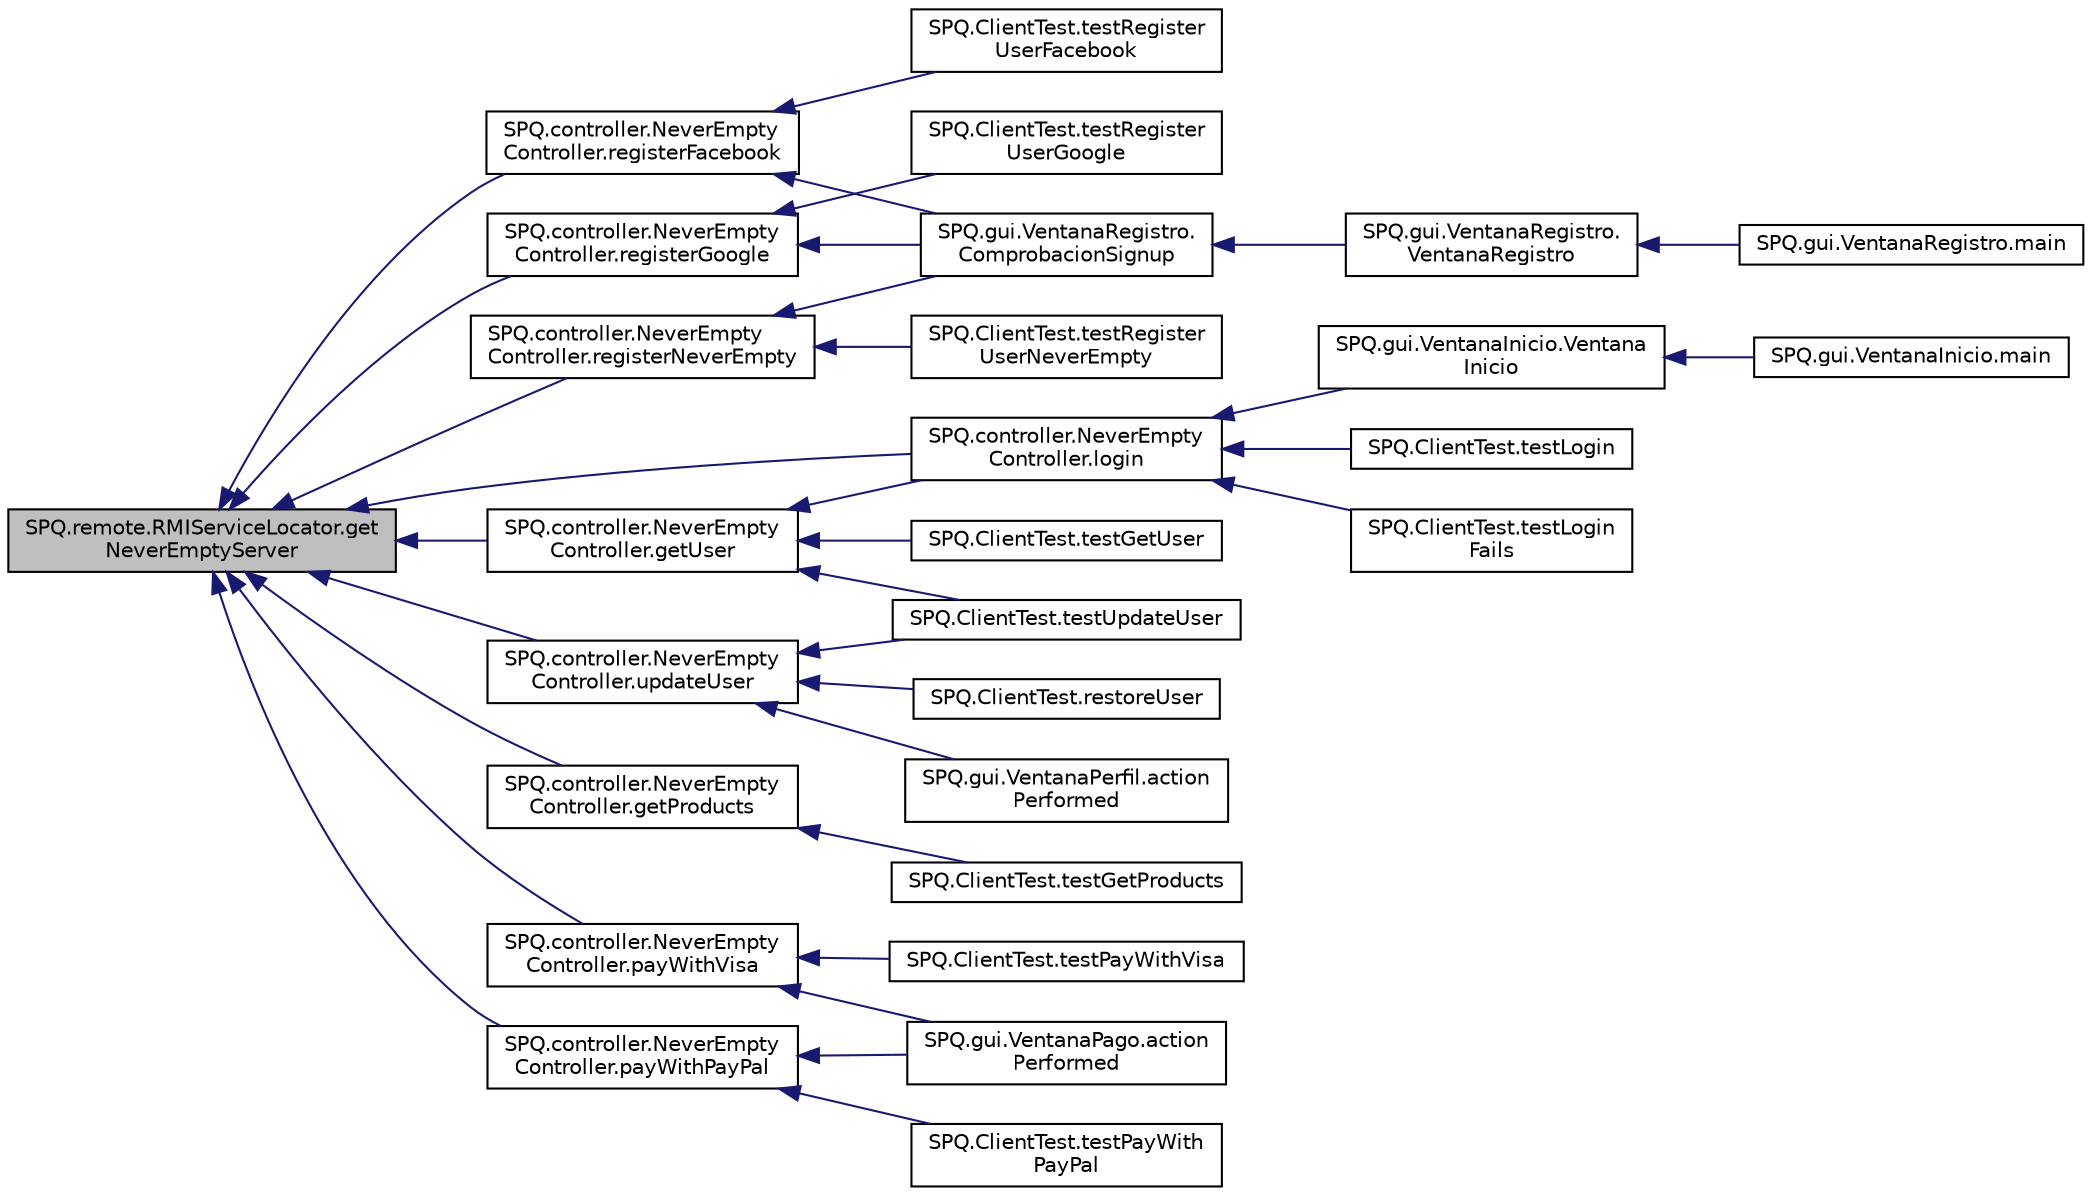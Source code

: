 digraph "SPQ.remote.RMIServiceLocator.getNeverEmptyServer"
{
  edge [fontname="Helvetica",fontsize="10",labelfontname="Helvetica",labelfontsize="10"];
  node [fontname="Helvetica",fontsize="10",shape=record];
  rankdir="LR";
  Node1 [label="SPQ.remote.RMIServiceLocator.get\lNeverEmptyServer",height=0.2,width=0.4,color="black", fillcolor="grey75", style="filled", fontcolor="black"];
  Node1 -> Node2 [dir="back",color="midnightblue",fontsize="10",style="solid",fontname="Helvetica"];
  Node2 [label="SPQ.controller.NeverEmpty\lController.registerGoogle",height=0.2,width=0.4,color="black", fillcolor="white", style="filled",URL="$class_s_p_q_1_1controller_1_1_never_empty_controller.html#a0adc4a1885dcc8ef6fe53bd23ee2316a"];
  Node2 -> Node3 [dir="back",color="midnightblue",fontsize="10",style="solid",fontname="Helvetica"];
  Node3 [label="SPQ.gui.VentanaRegistro.\lComprobacionSignup",height=0.2,width=0.4,color="black", fillcolor="white", style="filled",URL="$class_s_p_q_1_1gui_1_1_ventana_registro.html#a409053f213651ce392699ee8c4f07e66"];
  Node3 -> Node4 [dir="back",color="midnightblue",fontsize="10",style="solid",fontname="Helvetica"];
  Node4 [label="SPQ.gui.VentanaRegistro.\lVentanaRegistro",height=0.2,width=0.4,color="black", fillcolor="white", style="filled",URL="$class_s_p_q_1_1gui_1_1_ventana_registro.html#a40069db92c94222331b181f23744c14f"];
  Node4 -> Node5 [dir="back",color="midnightblue",fontsize="10",style="solid",fontname="Helvetica"];
  Node5 [label="SPQ.gui.VentanaRegistro.main",height=0.2,width=0.4,color="black", fillcolor="white", style="filled",URL="$class_s_p_q_1_1gui_1_1_ventana_registro.html#a8d80a5efba104ecaefab065592e23a68"];
  Node2 -> Node6 [dir="back",color="midnightblue",fontsize="10",style="solid",fontname="Helvetica"];
  Node6 [label="SPQ.ClientTest.testRegister\lUserGoogle",height=0.2,width=0.4,color="black", fillcolor="white", style="filled",URL="$class_s_p_q_1_1_client_test.html#a5f10079da4053b4e2c183b715c246bfa"];
  Node1 -> Node7 [dir="back",color="midnightblue",fontsize="10",style="solid",fontname="Helvetica"];
  Node7 [label="SPQ.controller.NeverEmpty\lController.registerFacebook",height=0.2,width=0.4,color="black", fillcolor="white", style="filled",URL="$class_s_p_q_1_1controller_1_1_never_empty_controller.html#ad766d360d5d5c69d6e6d5b2953b27fac"];
  Node7 -> Node3 [dir="back",color="midnightblue",fontsize="10",style="solid",fontname="Helvetica"];
  Node7 -> Node8 [dir="back",color="midnightblue",fontsize="10",style="solid",fontname="Helvetica"];
  Node8 [label="SPQ.ClientTest.testRegister\lUserFacebook",height=0.2,width=0.4,color="black", fillcolor="white", style="filled",URL="$class_s_p_q_1_1_client_test.html#ae74ec6f1a9672b8dbffeaf89abe44bbd"];
  Node1 -> Node9 [dir="back",color="midnightblue",fontsize="10",style="solid",fontname="Helvetica"];
  Node9 [label="SPQ.controller.NeverEmpty\lController.registerNeverEmpty",height=0.2,width=0.4,color="black", fillcolor="white", style="filled",URL="$class_s_p_q_1_1controller_1_1_never_empty_controller.html#ad02b010ba25f24bf105fe7b4605e3de1"];
  Node9 -> Node3 [dir="back",color="midnightblue",fontsize="10",style="solid",fontname="Helvetica"];
  Node9 -> Node10 [dir="back",color="midnightblue",fontsize="10",style="solid",fontname="Helvetica"];
  Node10 [label="SPQ.ClientTest.testRegister\lUserNeverEmpty",height=0.2,width=0.4,color="black", fillcolor="white", style="filled",URL="$class_s_p_q_1_1_client_test.html#ae5a5c27b65ff1dea107d913ea609cb0c"];
  Node1 -> Node11 [dir="back",color="midnightblue",fontsize="10",style="solid",fontname="Helvetica"];
  Node11 [label="SPQ.controller.NeverEmpty\lController.login",height=0.2,width=0.4,color="black", fillcolor="white", style="filled",URL="$class_s_p_q_1_1controller_1_1_never_empty_controller.html#adb8f5dbbfedb5f3c231de53dccc88899"];
  Node11 -> Node12 [dir="back",color="midnightblue",fontsize="10",style="solid",fontname="Helvetica"];
  Node12 [label="SPQ.gui.VentanaInicio.Ventana\lInicio",height=0.2,width=0.4,color="black", fillcolor="white", style="filled",URL="$class_s_p_q_1_1gui_1_1_ventana_inicio.html#ab74166cbe23810e4b8586849fb86b54e"];
  Node12 -> Node13 [dir="back",color="midnightblue",fontsize="10",style="solid",fontname="Helvetica"];
  Node13 [label="SPQ.gui.VentanaInicio.main",height=0.2,width=0.4,color="black", fillcolor="white", style="filled",URL="$class_s_p_q_1_1gui_1_1_ventana_inicio.html#ab33d2c349f8f7475d2d6833e9bf75e76"];
  Node11 -> Node14 [dir="back",color="midnightblue",fontsize="10",style="solid",fontname="Helvetica"];
  Node14 [label="SPQ.ClientTest.testLogin",height=0.2,width=0.4,color="black", fillcolor="white", style="filled",URL="$class_s_p_q_1_1_client_test.html#a88728d2e3535750655d518d73f81e22b"];
  Node11 -> Node15 [dir="back",color="midnightblue",fontsize="10",style="solid",fontname="Helvetica"];
  Node15 [label="SPQ.ClientTest.testLogin\lFails",height=0.2,width=0.4,color="black", fillcolor="white", style="filled",URL="$class_s_p_q_1_1_client_test.html#ac05d043ac92f1c1083d19eec58e5bbd9"];
  Node1 -> Node16 [dir="back",color="midnightblue",fontsize="10",style="solid",fontname="Helvetica"];
  Node16 [label="SPQ.controller.NeverEmpty\lController.getProducts",height=0.2,width=0.4,color="black", fillcolor="white", style="filled",URL="$class_s_p_q_1_1controller_1_1_never_empty_controller.html#ace99d4d39979b72d620871475a4817f9"];
  Node16 -> Node17 [dir="back",color="midnightblue",fontsize="10",style="solid",fontname="Helvetica"];
  Node17 [label="SPQ.ClientTest.testGetProducts",height=0.2,width=0.4,color="black", fillcolor="white", style="filled",URL="$class_s_p_q_1_1_client_test.html#ab83877066a3bb92e514ca496cb96cdbf"];
  Node1 -> Node18 [dir="back",color="midnightblue",fontsize="10",style="solid",fontname="Helvetica"];
  Node18 [label="SPQ.controller.NeverEmpty\lController.getUser",height=0.2,width=0.4,color="black", fillcolor="white", style="filled",URL="$class_s_p_q_1_1controller_1_1_never_empty_controller.html#a4f799c7fc9ce32740ec45401fa6fd1b1"];
  Node18 -> Node11 [dir="back",color="midnightblue",fontsize="10",style="solid",fontname="Helvetica"];
  Node18 -> Node19 [dir="back",color="midnightblue",fontsize="10",style="solid",fontname="Helvetica"];
  Node19 [label="SPQ.ClientTest.testGetUser",height=0.2,width=0.4,color="black", fillcolor="white", style="filled",URL="$class_s_p_q_1_1_client_test.html#a611b894c9d3826db1d2104e2aae23267"];
  Node18 -> Node20 [dir="back",color="midnightblue",fontsize="10",style="solid",fontname="Helvetica"];
  Node20 [label="SPQ.ClientTest.testUpdateUser",height=0.2,width=0.4,color="black", fillcolor="white", style="filled",URL="$class_s_p_q_1_1_client_test.html#ab6d14403cd66b3b0ab32f8022902588f"];
  Node1 -> Node21 [dir="back",color="midnightblue",fontsize="10",style="solid",fontname="Helvetica"];
  Node21 [label="SPQ.controller.NeverEmpty\lController.payWithPayPal",height=0.2,width=0.4,color="black", fillcolor="white", style="filled",URL="$class_s_p_q_1_1controller_1_1_never_empty_controller.html#aefc0dae2c43c2960719176d390f3ad9c"];
  Node21 -> Node22 [dir="back",color="midnightblue",fontsize="10",style="solid",fontname="Helvetica"];
  Node22 [label="SPQ.gui.VentanaPago.action\lPerformed",height=0.2,width=0.4,color="black", fillcolor="white", style="filled",URL="$class_s_p_q_1_1gui_1_1_ventana_pago.html#a64947ae1b81ff8e561792d9db382b1f9"];
  Node21 -> Node23 [dir="back",color="midnightblue",fontsize="10",style="solid",fontname="Helvetica"];
  Node23 [label="SPQ.ClientTest.testPayWith\lPayPal",height=0.2,width=0.4,color="black", fillcolor="white", style="filled",URL="$class_s_p_q_1_1_client_test.html#afe92931ed84ed471c853004681be4072"];
  Node1 -> Node24 [dir="back",color="midnightblue",fontsize="10",style="solid",fontname="Helvetica"];
  Node24 [label="SPQ.controller.NeverEmpty\lController.payWithVisa",height=0.2,width=0.4,color="black", fillcolor="white", style="filled",URL="$class_s_p_q_1_1controller_1_1_never_empty_controller.html#a79b4d6042b76ad3aee7f11d104d813d6"];
  Node24 -> Node22 [dir="back",color="midnightblue",fontsize="10",style="solid",fontname="Helvetica"];
  Node24 -> Node25 [dir="back",color="midnightblue",fontsize="10",style="solid",fontname="Helvetica"];
  Node25 [label="SPQ.ClientTest.testPayWithVisa",height=0.2,width=0.4,color="black", fillcolor="white", style="filled",URL="$class_s_p_q_1_1_client_test.html#ae6f432ec2c9b37a231883ad94ffb624d"];
  Node1 -> Node26 [dir="back",color="midnightblue",fontsize="10",style="solid",fontname="Helvetica"];
  Node26 [label="SPQ.controller.NeverEmpty\lController.updateUser",height=0.2,width=0.4,color="black", fillcolor="white", style="filled",URL="$class_s_p_q_1_1controller_1_1_never_empty_controller.html#abac74fe36817d476abdd20d19df2092b"];
  Node26 -> Node27 [dir="back",color="midnightblue",fontsize="10",style="solid",fontname="Helvetica"];
  Node27 [label="SPQ.gui.VentanaPerfil.action\lPerformed",height=0.2,width=0.4,color="black", fillcolor="white", style="filled",URL="$class_s_p_q_1_1gui_1_1_ventana_perfil.html#ab3748a16025307c203ba1dd2c5385b23"];
  Node26 -> Node20 [dir="back",color="midnightblue",fontsize="10",style="solid",fontname="Helvetica"];
  Node26 -> Node28 [dir="back",color="midnightblue",fontsize="10",style="solid",fontname="Helvetica"];
  Node28 [label="SPQ.ClientTest.restoreUser",height=0.2,width=0.4,color="black", fillcolor="white", style="filled",URL="$class_s_p_q_1_1_client_test.html#acc91cf7e3927e95fc4515abeae043969"];
}
